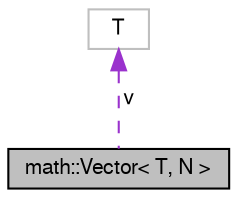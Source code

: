 digraph "math::Vector&lt; T, N &gt;"
{
  edge [fontname="FreeSans",fontsize="10",labelfontname="FreeSans",labelfontsize="10"];
  node [fontname="FreeSans",fontsize="10",shape=record];
  Node0 [label="math::Vector\< T, N \>",height=0.2,width=0.4,color="black", fillcolor="grey75", style="filled", fontcolor="black"];
  Node1 -> Node0 [dir="back",color="darkorchid3",fontsize="10",style="dashed",label=" v" ,fontname="FreeSans"];
  Node1 [label="T",height=0.2,width=0.4,color="grey75", fillcolor="white", style="filled"];
}
